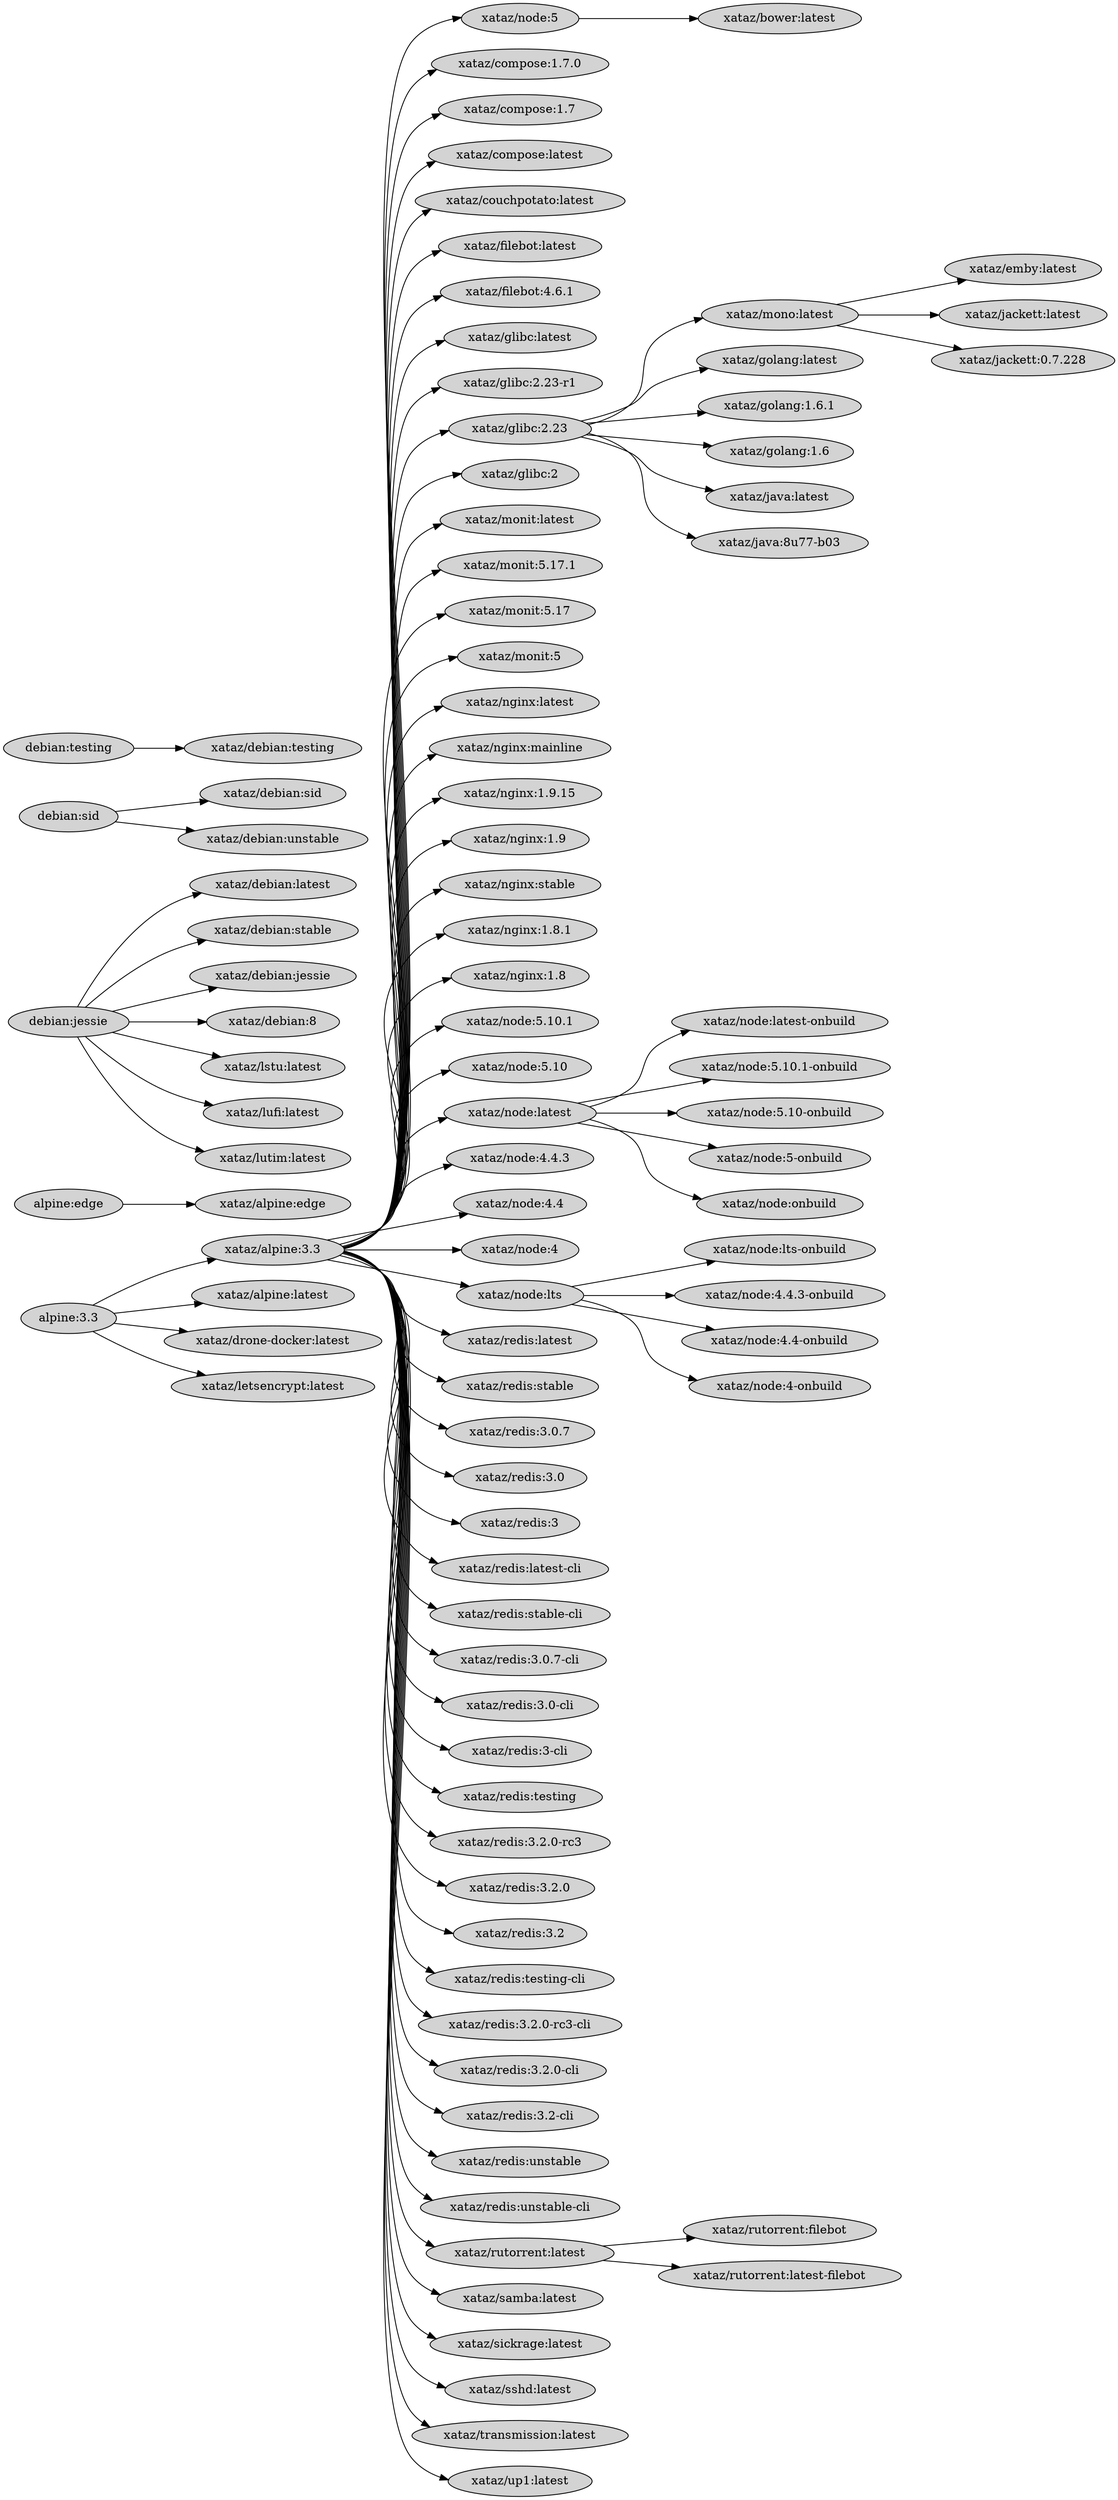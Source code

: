 digraph g{
rankdir=LR;ratio = fill;node [style=filled];
"alpine:3.3" -> "xataz/alpine:3.3"
"alpine:3.3" -> "xataz/alpine:latest"
"alpine:edge" -> "xataz/alpine:edge"
"xataz/node:5" -> "xataz/bower:latest"
"xataz/alpine:3.3" -> "xataz/compose:1.7.0"
"xataz/alpine:3.3" -> "xataz/compose:1.7"
"xataz/alpine:3.3" -> "xataz/compose:latest"
"xataz/alpine:3.3" -> "xataz/couchpotato:latest"
"debian:jessie" -> "xataz/debian:latest"
"debian:jessie" -> "xataz/debian:stable"
"debian:jessie" -> "xataz/debian:jessie"
"debian:jessie" -> "xataz/debian:8"
"debian:sid" -> "xataz/debian:sid"
"debian:sid" -> "xataz/debian:unstable"
"debian:testing" -> "xataz/debian:testing"
"alpine:3.3" -> "xataz/drone-docker:latest"
"xataz/mono:latest" -> "xataz/emby:latest"
"xataz/alpine:3.3" -> "xataz/filebot:latest"
"xataz/alpine:3.3" -> "xataz/filebot:4.6.1"
"xataz/alpine:3.3" -> "xataz/glibc:latest"
"xataz/alpine:3.3" -> "xataz/glibc:2.23-r1"
"xataz/alpine:3.3" -> "xataz/glibc:2.23"
"xataz/alpine:3.3" -> "xataz/glibc:2"
"xataz/glibc:2.23" -> "xataz/golang:latest"
"xataz/glibc:2.23" -> "xataz/golang:1.6.1"
"xataz/glibc:2.23" -> "xataz/golang:1.6"
"xataz/mono:latest" -> "xataz/jackett:latest"
"xataz/mono:latest" -> "xataz/jackett:0.7.228"
"xataz/glibc:2.23" -> "xataz/java:latest"
"xataz/glibc:2.23" -> "xataz/java:8u77-b03"
"alpine:3.3" -> "xataz/letsencrypt:latest"
"debian:jessie" -> "xataz/lstu:latest"
"debian:jessie" -> "xataz/lufi:latest"
"debian:jessie" -> "xataz/lutim:latest"
"xataz/alpine:3.3" -> "xataz/monit:latest"
"xataz/alpine:3.3" -> "xataz/monit:5.17.1"
"xataz/alpine:3.3" -> "xataz/monit:5.17"
"xataz/alpine:3.3" -> "xataz/monit:5"
"xataz/glibc:2.23" -> "xataz/mono:latest"
"xataz/alpine:3.3" -> "xataz/nginx:latest"
"xataz/alpine:3.3" -> "xataz/nginx:mainline"
"xataz/alpine:3.3" -> "xataz/nginx:1.9.15"
"xataz/alpine:3.3" -> "xataz/nginx:1.9"
"xataz/alpine:3.3" -> "xataz/nginx:stable"
"xataz/alpine:3.3" -> "xataz/nginx:1.8.1"
"xataz/alpine:3.3" -> "xataz/nginx:1.8"
"xataz/alpine:3.3" -> "xataz/node:5.10.1"
"xataz/alpine:3.3" -> "xataz/node:5.10"
"xataz/alpine:3.3" -> "xataz/node:5"
"xataz/alpine:3.3" -> "xataz/node:latest"
"xataz/node:latest" -> "xataz/node:latest-onbuild"
"xataz/node:latest" -> "xataz/node:5.10.1-onbuild"
"xataz/node:latest" -> "xataz/node:5.10-onbuild"
"xataz/node:latest" -> "xataz/node:5-onbuild"
"xataz/node:latest" -> "xataz/node:onbuild"
"xataz/alpine:3.3" -> "xataz/node:4.4.3"
"xataz/alpine:3.3" -> "xataz/node:4.4"
"xataz/alpine:3.3" -> "xataz/node:4"
"xataz/alpine:3.3" -> "xataz/node:lts"
"xataz/node:lts" -> "xataz/node:lts-onbuild"
"xataz/node:lts" -> "xataz/node:4.4.3-onbuild"
"xataz/node:lts" -> "xataz/node:4.4-onbuild"
"xataz/node:lts" -> "xataz/node:4-onbuild"
"xataz/alpine:3.3" -> "xataz/redis:latest"
"xataz/alpine:3.3" -> "xataz/redis:stable"
"xataz/alpine:3.3" -> "xataz/redis:3.0.7"
"xataz/alpine:3.3" -> "xataz/redis:3.0"
"xataz/alpine:3.3" -> "xataz/redis:3"
"xataz/alpine:3.3" -> "xataz/redis:latest-cli"
"xataz/alpine:3.3" -> "xataz/redis:stable-cli"
"xataz/alpine:3.3" -> "xataz/redis:3.0.7-cli"
"xataz/alpine:3.3" -> "xataz/redis:3.0-cli"
"xataz/alpine:3.3" -> "xataz/redis:3-cli"
"xataz/alpine:3.3" -> "xataz/redis:testing"
"xataz/alpine:3.3" -> "xataz/redis:3.2.0-rc3"
"xataz/alpine:3.3" -> "xataz/redis:3.2.0"
"xataz/alpine:3.3" -> "xataz/redis:3.2"
"xataz/alpine:3.3" -> "xataz/redis:testing-cli"
"xataz/alpine:3.3" -> "xataz/redis:3.2.0-rc3-cli"
"xataz/alpine:3.3" -> "xataz/redis:3.2.0-cli"
"xataz/alpine:3.3" -> "xataz/redis:3.2-cli"
"xataz/alpine:3.3" -> "xataz/redis:unstable"
"xataz/alpine:3.3" -> "xataz/redis:unstable-cli"
"xataz/alpine:3.3" -> "xataz/rutorrent:latest"
"xataz/rutorrent:latest" -> "xataz/rutorrent:filebot"
"xataz/rutorrent:latest" -> "xataz/rutorrent:latest-filebot"
"xataz/alpine:3.3" -> "xataz/samba:latest"
"xataz/alpine:3.3" -> "xataz/sickrage:latest"
"xataz/alpine:3.3" -> "xataz/sshd:latest"
"xataz/alpine:3.3" -> "xataz/transmission:latest"
"xataz/alpine:3.3" -> "xataz/up1:latest"
}
